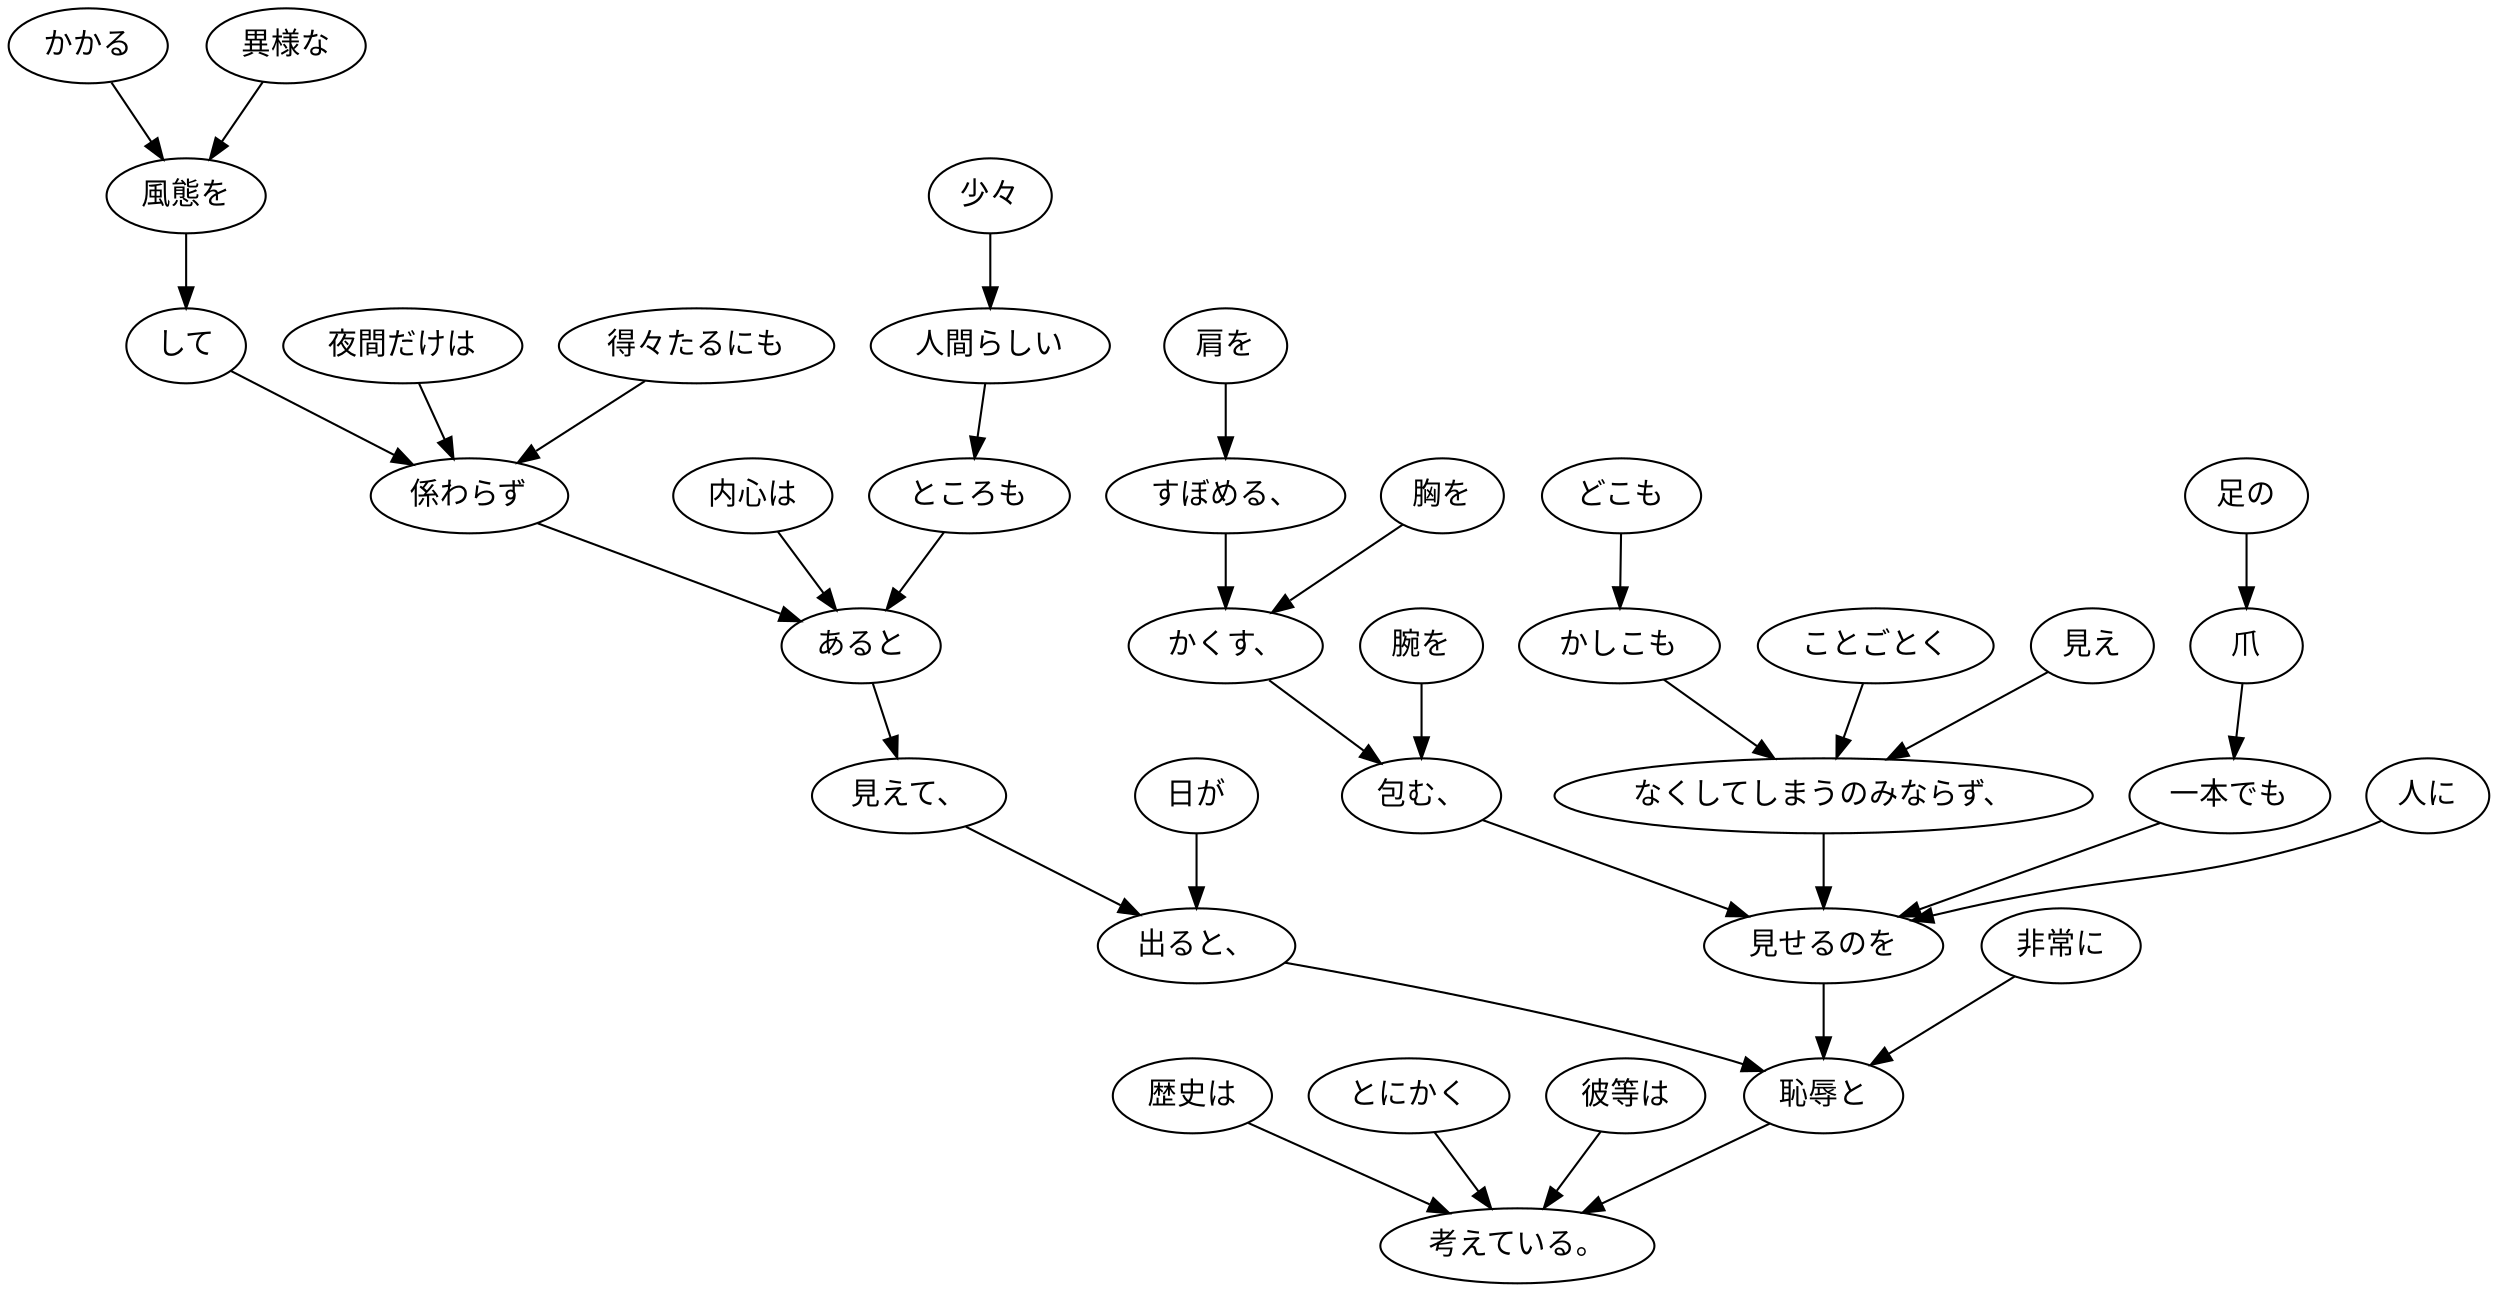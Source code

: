 digraph graph4287 {
	node0 [label="歴史は"];
	node1 [label="とにかく"];
	node2 [label="彼等は"];
	node3 [label="かかる"];
	node4 [label="異様な"];
	node5 [label="風態を"];
	node6 [label="して"];
	node7 [label="夜間だけは"];
	node8 [label="得々たるにも"];
	node9 [label="係わらず"];
	node10 [label="内心は"];
	node11 [label="少々"];
	node12 [label="人間らしい"];
	node13 [label="ところも"];
	node14 [label="あると"];
	node15 [label="見えて、"];
	node16 [label="日が"];
	node17 [label="出ると、"];
	node18 [label="肩を"];
	node19 [label="すぼめる、"];
	node20 [label="胸を"];
	node21 [label="かくす、"];
	node22 [label="腕を"];
	node23 [label="包む、"];
	node24 [label="どこも"];
	node25 [label="かしこも"];
	node26 [label="ことごとく"];
	node27 [label="見え"];
	node28 [label="なくしてしまうのみならず、"];
	node29 [label="足の"];
	node30 [label="爪"];
	node31 [label="一本でも"];
	node32 [label="人に"];
	node33 [label="見せるのを"];
	node34 [label="非常に"];
	node35 [label="恥辱と"];
	node36 [label="考えている。"];
	node0 -> node36;
	node1 -> node36;
	node2 -> node36;
	node3 -> node5;
	node4 -> node5;
	node5 -> node6;
	node6 -> node9;
	node7 -> node9;
	node8 -> node9;
	node9 -> node14;
	node10 -> node14;
	node11 -> node12;
	node12 -> node13;
	node13 -> node14;
	node14 -> node15;
	node15 -> node17;
	node16 -> node17;
	node17 -> node35;
	node18 -> node19;
	node19 -> node21;
	node20 -> node21;
	node21 -> node23;
	node22 -> node23;
	node23 -> node33;
	node24 -> node25;
	node25 -> node28;
	node26 -> node28;
	node27 -> node28;
	node28 -> node33;
	node29 -> node30;
	node30 -> node31;
	node31 -> node33;
	node32 -> node33;
	node33 -> node35;
	node34 -> node35;
	node35 -> node36;
}

